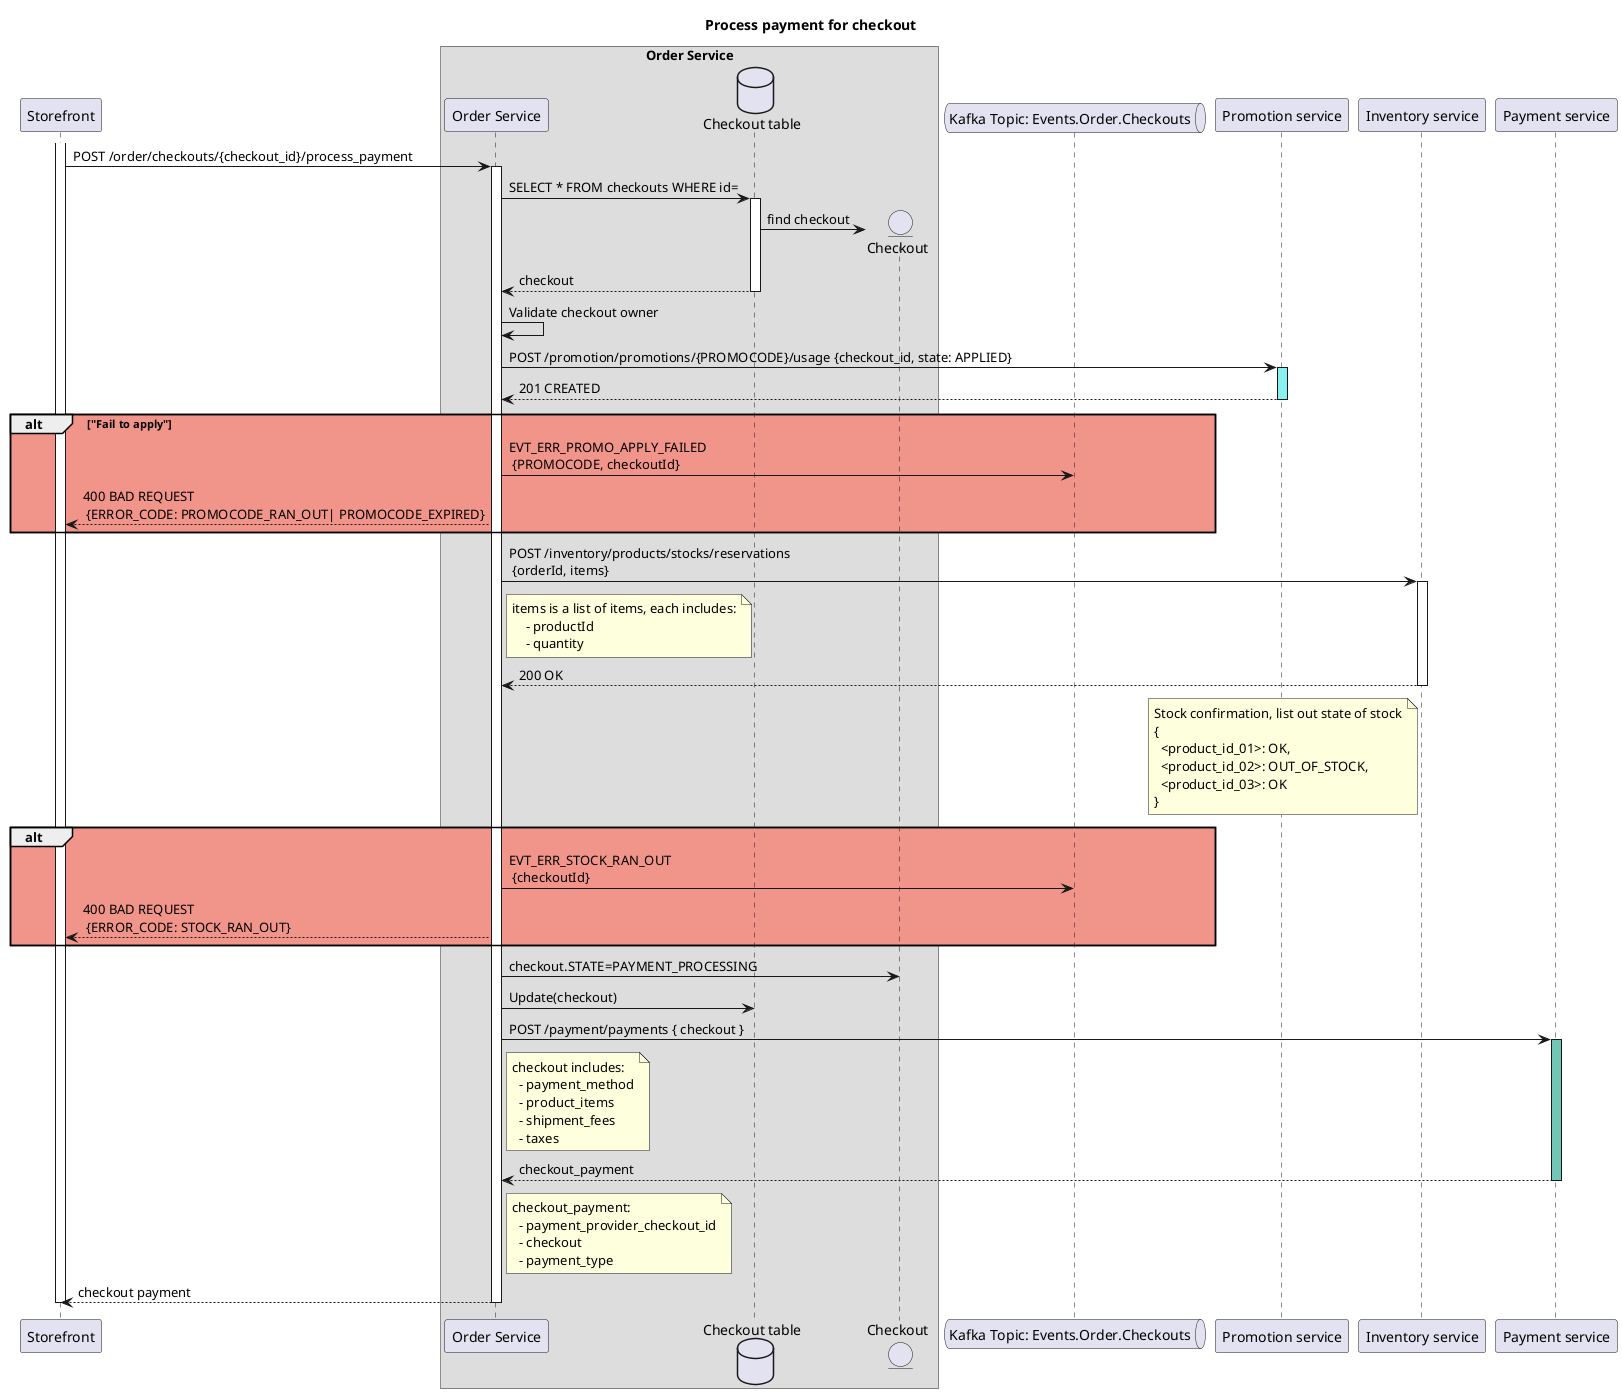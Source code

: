 @startuml Process payment for checkout
title "Process payment for checkout"
participant "Storefront" as storefront
box "Order Service"
    participant "Order Service" as order_service
    database "Checkout table" as checkout_db
    entity "Checkout" as checkout
end box
queue "Kafka Topic: Events.Order.Checkouts" as checkout_eq
participant "Promotion service" as promotion_service
participant "Inventory service" as inventory_service
participant "Payment service" as payment_service

activate storefront
storefront -> order_service: POST /order/checkouts/{checkout_id}/process_payment
activate order_service
order_service -> checkout_db: SELECT * FROM checkouts WHERE id=
activate checkout_db
    checkout_db -> checkout**: find checkout
    checkout_db --> order_service: checkout
deactivate checkout_db
order_service -> order_service: Validate checkout owner
order_service -> promotion_service: POST /promotion/promotions/{PROMOCODE}/usage {checkout_id, state: APPLIED}
activate promotion_service #8af1f0
    promotion_service --> order_service: 201 CREATED 
deactivate promotion_service
alt #f1948a "Fail to apply"
    order_service -> checkout_eq: EVT_ERR_PROMO_APPLY_FAILED \n {PROMOCODE, checkoutId}
    order_service --> storefront: 400 BAD REQUEST \n {ERROR_CODE: PROMOCODE_RAN_OUT| PROMOCODE_EXPIRED}
end

order_service -> inventory_service: POST /inventory/products/stocks/reservations \n {orderId, items}
note right of order_service
items is a list of items, each includes:
    - productId
    - quantity
end note
activate inventory_service
order_service <-- inventory_service: 200 OK
deactivate inventory_service
note left of inventory_service
        Stock confirmation, list out state of stock
        {
          <product_id_01>: OK,
          <product_id_02>: OUT_OF_STOCK,
          <product_id_03>: OK
        }
end note
alt #f1948a
    order_service -> checkout_eq: EVT_ERR_STOCK_RAN_OUT \n {checkoutId}
    order_service --> storefront: 400 BAD REQUEST \n {ERROR_CODE: STOCK_RAN_OUT}
end
order_service -> checkout: checkout.STATE=PAYMENT_PROCESSING
order_service -> checkout_db: Update(checkout)
order_service -> payment_service: POST /payment/payments { checkout }
    note right of order_service
      checkout includes:
        - payment_method
        - product_items
        - shipment_fees
        - taxes
    end note 
    activate payment_service #73c6b6 
      order_service <-- payment_service: checkout_payment
      note right of order_service
        checkout_payment:
          - payment_provider_checkout_id
          - checkout
          - payment_type
      end note
    deactivate payment_service
order_service --> storefront: checkout payment
deactivate order_service
deactivate storefront
@enduml